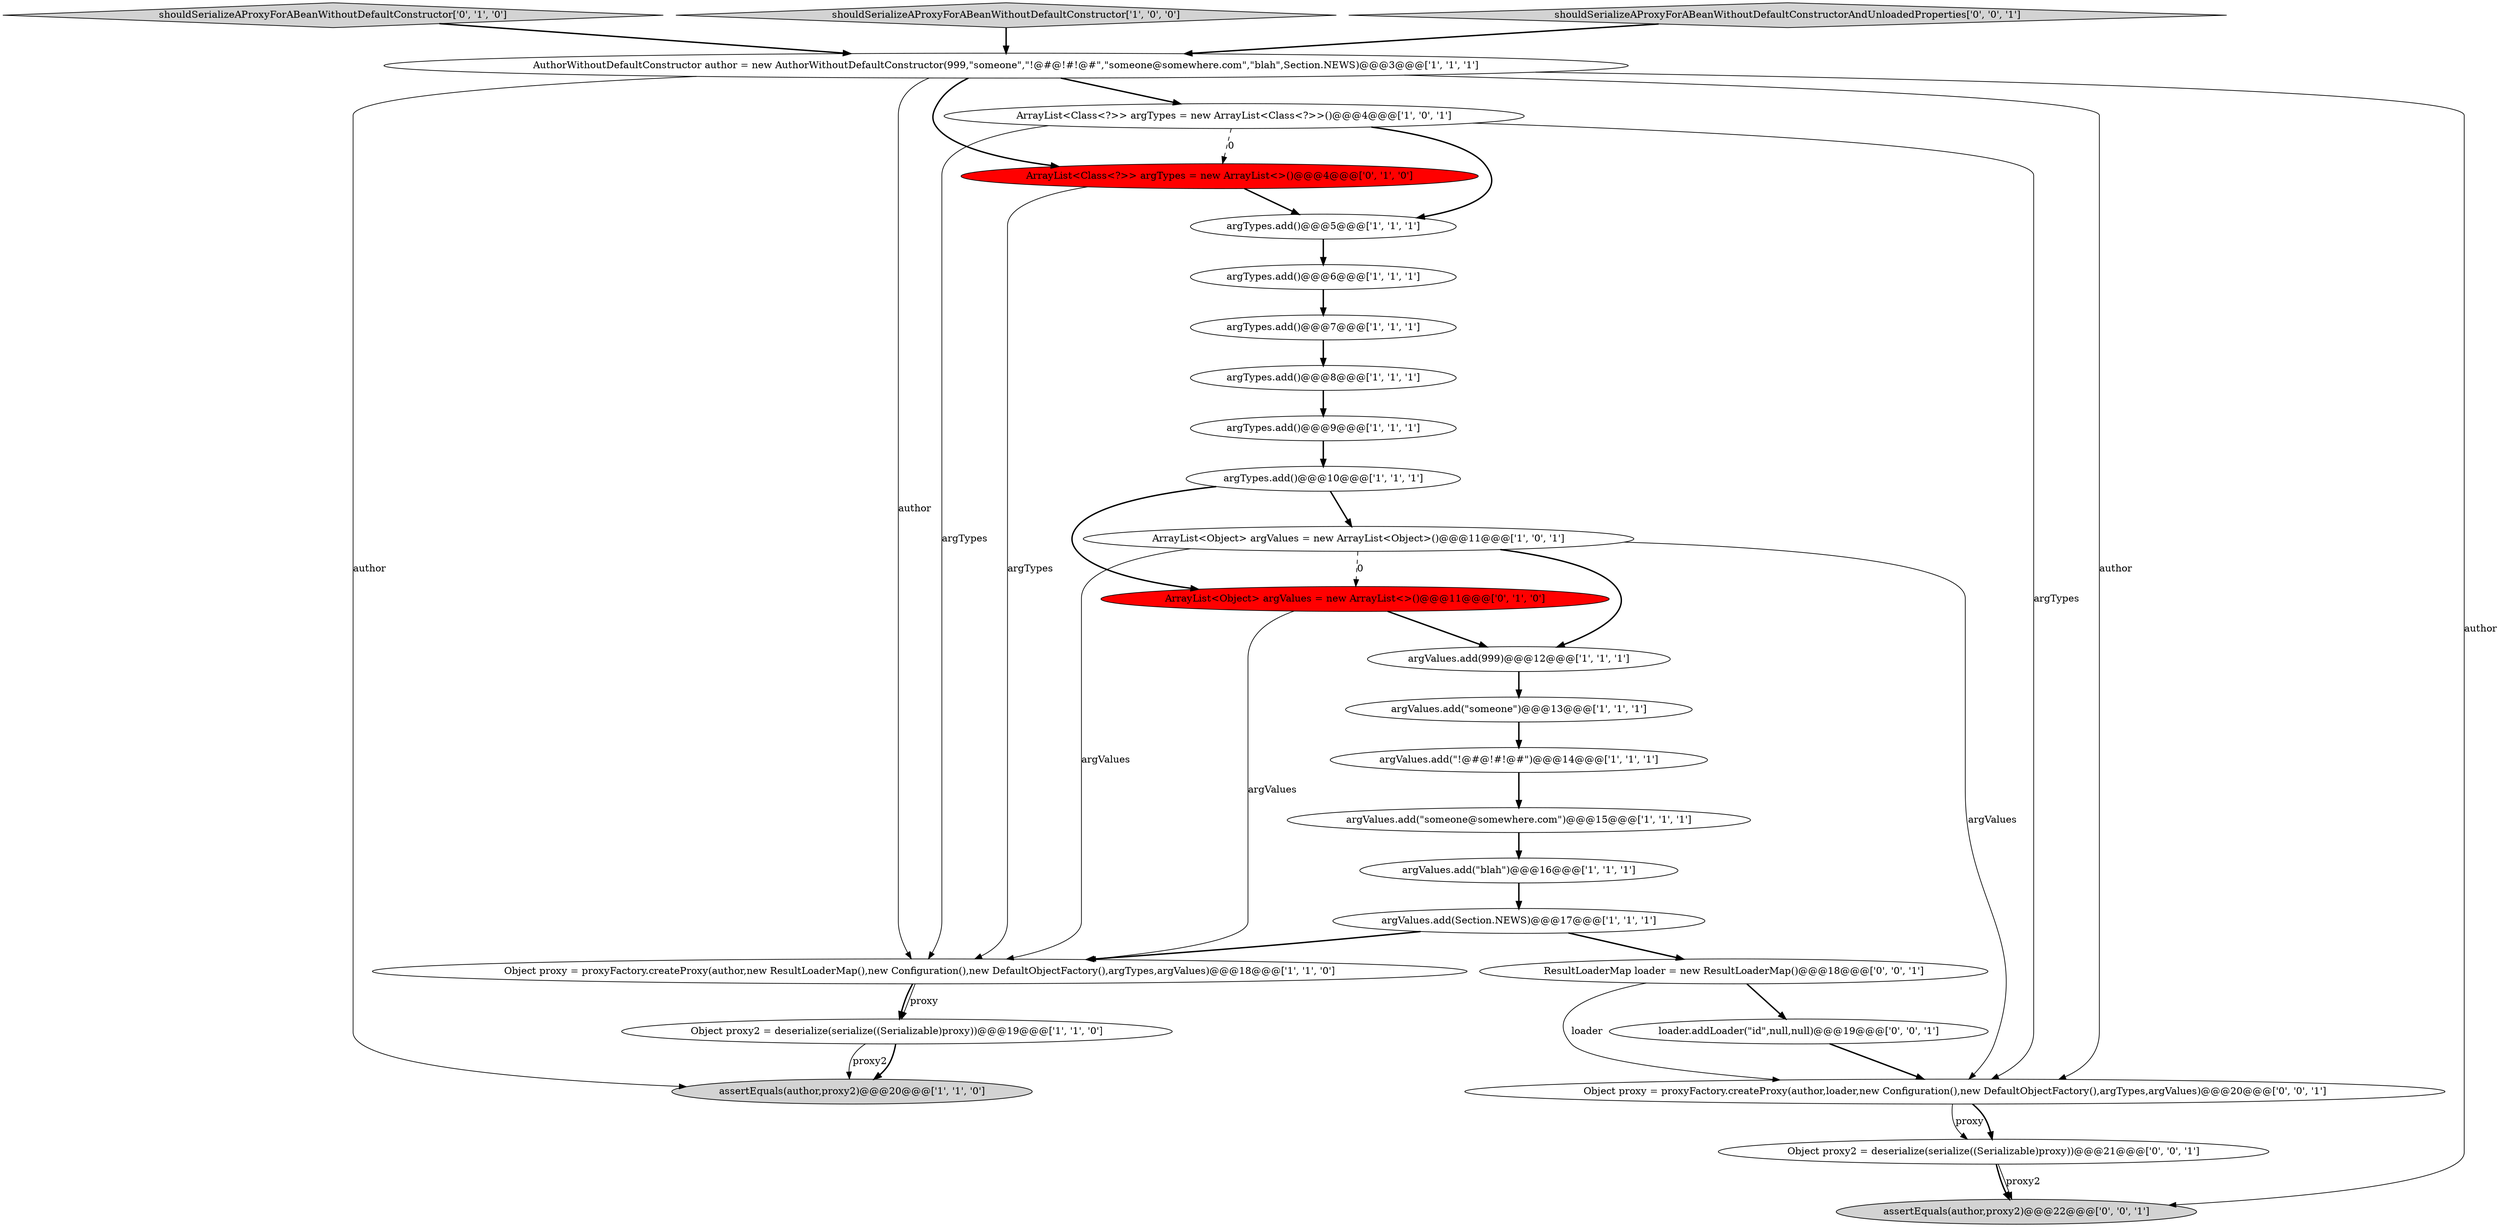 digraph {
20 [style = filled, label = "shouldSerializeAProxyForABeanWithoutDefaultConstructor['0', '1', '0']", fillcolor = lightgray, shape = diamond image = "AAA0AAABBB2BBB"];
22 [style = filled, label = "ResultLoaderMap loader = new ResultLoaderMap()@@@18@@@['0', '0', '1']", fillcolor = white, shape = ellipse image = "AAA0AAABBB3BBB"];
0 [style = filled, label = "shouldSerializeAProxyForABeanWithoutDefaultConstructor['1', '0', '0']", fillcolor = lightgray, shape = diamond image = "AAA0AAABBB1BBB"];
25 [style = filled, label = "loader.addLoader(\"id\",null,null)@@@19@@@['0', '0', '1']", fillcolor = white, shape = ellipse image = "AAA0AAABBB3BBB"];
24 [style = filled, label = "Object proxy2 = deserialize(serialize((Serializable)proxy))@@@21@@@['0', '0', '1']", fillcolor = white, shape = ellipse image = "AAA0AAABBB3BBB"];
1 [style = filled, label = "argTypes.add()@@@10@@@['1', '1', '1']", fillcolor = white, shape = ellipse image = "AAA0AAABBB1BBB"];
12 [style = filled, label = "argTypes.add()@@@7@@@['1', '1', '1']", fillcolor = white, shape = ellipse image = "AAA0AAABBB1BBB"];
6 [style = filled, label = "ArrayList<Object> argValues = new ArrayList<Object>()@@@11@@@['1', '0', '1']", fillcolor = white, shape = ellipse image = "AAA0AAABBB1BBB"];
4 [style = filled, label = "argValues.add(\"someone@somewhere.com\")@@@15@@@['1', '1', '1']", fillcolor = white, shape = ellipse image = "AAA0AAABBB1BBB"];
3 [style = filled, label = "argTypes.add()@@@5@@@['1', '1', '1']", fillcolor = white, shape = ellipse image = "AAA0AAABBB1BBB"];
16 [style = filled, label = "assertEquals(author,proxy2)@@@20@@@['1', '1', '0']", fillcolor = lightgray, shape = ellipse image = "AAA0AAABBB1BBB"];
26 [style = filled, label = "Object proxy = proxyFactory.createProxy(author,loader,new Configuration(),new DefaultObjectFactory(),argTypes,argValues)@@@20@@@['0', '0', '1']", fillcolor = white, shape = ellipse image = "AAA0AAABBB3BBB"];
7 [style = filled, label = "argTypes.add()@@@6@@@['1', '1', '1']", fillcolor = white, shape = ellipse image = "AAA0AAABBB1BBB"];
21 [style = filled, label = "ArrayList<Class<?>> argTypes = new ArrayList<>()@@@4@@@['0', '1', '0']", fillcolor = red, shape = ellipse image = "AAA1AAABBB2BBB"];
17 [style = filled, label = "argValues.add(\"blah\")@@@16@@@['1', '1', '1']", fillcolor = white, shape = ellipse image = "AAA0AAABBB1BBB"];
5 [style = filled, label = "argValues.add(\"someone\")@@@13@@@['1', '1', '1']", fillcolor = white, shape = ellipse image = "AAA0AAABBB1BBB"];
11 [style = filled, label = "Object proxy = proxyFactory.createProxy(author,new ResultLoaderMap(),new Configuration(),new DefaultObjectFactory(),argTypes,argValues)@@@18@@@['1', '1', '0']", fillcolor = white, shape = ellipse image = "AAA0AAABBB1BBB"];
14 [style = filled, label = "argValues.add(999)@@@12@@@['1', '1', '1']", fillcolor = white, shape = ellipse image = "AAA0AAABBB1BBB"];
2 [style = filled, label = "Object proxy2 = deserialize(serialize((Serializable)proxy))@@@19@@@['1', '1', '0']", fillcolor = white, shape = ellipse image = "AAA0AAABBB1BBB"];
23 [style = filled, label = "shouldSerializeAProxyForABeanWithoutDefaultConstructorAndUnloadedProperties['0', '0', '1']", fillcolor = lightgray, shape = diamond image = "AAA0AAABBB3BBB"];
18 [style = filled, label = "ArrayList<Class<?>> argTypes = new ArrayList<Class<?>>()@@@4@@@['1', '0', '1']", fillcolor = white, shape = ellipse image = "AAA0AAABBB1BBB"];
10 [style = filled, label = "argValues.add(\"!@#@!#!@#\")@@@14@@@['1', '1', '1']", fillcolor = white, shape = ellipse image = "AAA0AAABBB1BBB"];
19 [style = filled, label = "ArrayList<Object> argValues = new ArrayList<>()@@@11@@@['0', '1', '0']", fillcolor = red, shape = ellipse image = "AAA1AAABBB2BBB"];
27 [style = filled, label = "assertEquals(author,proxy2)@@@22@@@['0', '0', '1']", fillcolor = lightgray, shape = ellipse image = "AAA0AAABBB3BBB"];
9 [style = filled, label = "argTypes.add()@@@9@@@['1', '1', '1']", fillcolor = white, shape = ellipse image = "AAA0AAABBB1BBB"];
15 [style = filled, label = "AuthorWithoutDefaultConstructor author = new AuthorWithoutDefaultConstructor(999,\"someone\",\"!@#@!#!@#\",\"someone@somewhere.com\",\"blah\",Section.NEWS)@@@3@@@['1', '1', '1']", fillcolor = white, shape = ellipse image = "AAA0AAABBB1BBB"];
8 [style = filled, label = "argValues.add(Section.NEWS)@@@17@@@['1', '1', '1']", fillcolor = white, shape = ellipse image = "AAA0AAABBB1BBB"];
13 [style = filled, label = "argTypes.add()@@@8@@@['1', '1', '1']", fillcolor = white, shape = ellipse image = "AAA0AAABBB1BBB"];
17->8 [style = bold, label=""];
5->10 [style = bold, label=""];
22->25 [style = bold, label=""];
18->3 [style = bold, label=""];
26->24 [style = solid, label="proxy"];
24->27 [style = solid, label="proxy2"];
4->17 [style = bold, label=""];
7->12 [style = bold, label=""];
15->21 [style = bold, label=""];
18->26 [style = solid, label="argTypes"];
19->11 [style = solid, label="argValues"];
15->27 [style = solid, label="author"];
23->15 [style = bold, label=""];
11->2 [style = solid, label="proxy"];
26->24 [style = bold, label=""];
15->18 [style = bold, label=""];
6->11 [style = solid, label="argValues"];
0->15 [style = bold, label=""];
11->2 [style = bold, label=""];
8->22 [style = bold, label=""];
22->26 [style = solid, label="loader"];
6->14 [style = bold, label=""];
12->13 [style = bold, label=""];
18->11 [style = solid, label="argTypes"];
1->6 [style = bold, label=""];
19->14 [style = bold, label=""];
3->7 [style = bold, label=""];
15->11 [style = solid, label="author"];
15->16 [style = solid, label="author"];
18->21 [style = dashed, label="0"];
25->26 [style = bold, label=""];
6->19 [style = dashed, label="0"];
10->4 [style = bold, label=""];
15->26 [style = solid, label="author"];
6->26 [style = solid, label="argValues"];
13->9 [style = bold, label=""];
9->1 [style = bold, label=""];
1->19 [style = bold, label=""];
8->11 [style = bold, label=""];
20->15 [style = bold, label=""];
24->27 [style = bold, label=""];
2->16 [style = solid, label="proxy2"];
21->11 [style = solid, label="argTypes"];
21->3 [style = bold, label=""];
14->5 [style = bold, label=""];
2->16 [style = bold, label=""];
}

